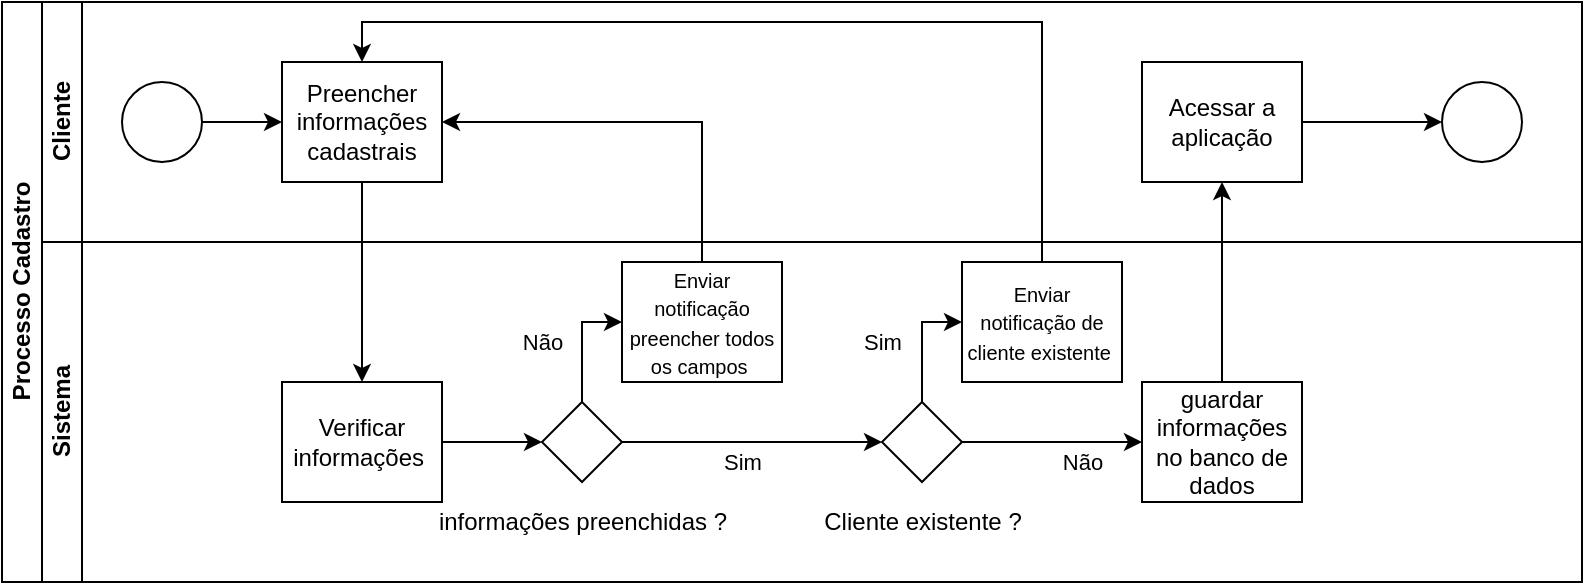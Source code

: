 <mxfile version="13.0.4" type="device"><diagram id="prtHgNgQTEPvFCAcTncT" name="Page-1"><mxGraphModel dx="852" dy="323" grid="1" gridSize="10" guides="1" tooltips="1" connect="1" arrows="1" fold="1" page="1" pageScale="1" pageWidth="827" pageHeight="1169" math="0" shadow="0"><root><mxCell id="0"/><mxCell id="1" parent="0"/><mxCell id="dNxyNK7c78bLwvsdeMH5-19" value="Processo Cadastro" style="swimlane;html=1;childLayout=stackLayout;resizeParent=1;resizeParentMax=0;horizontal=0;startSize=20;horizontalStack=0;" parent="1" vertex="1"><mxGeometry x="100" y="130" width="790" height="290" as="geometry"/></mxCell><mxCell id="v6drTb52YM7PespFEkAl-19" style="edgeStyle=orthogonalEdgeStyle;rounded=0;orthogonalLoop=1;jettySize=auto;html=1;exitX=0.5;exitY=1;exitDx=0;exitDy=0;entryX=0.5;entryY=0;entryDx=0;entryDy=0;" edge="1" parent="dNxyNK7c78bLwvsdeMH5-19" source="dNxyNK7c78bLwvsdeMH5-24" target="v6drTb52YM7PespFEkAl-18"><mxGeometry relative="1" as="geometry"/></mxCell><mxCell id="v6drTb52YM7PespFEkAl-32" style="edgeStyle=orthogonalEdgeStyle;rounded=0;orthogonalLoop=1;jettySize=auto;html=1;exitX=0.5;exitY=0;exitDx=0;exitDy=0;entryX=1;entryY=0.5;entryDx=0;entryDy=0;" edge="1" parent="dNxyNK7c78bLwvsdeMH5-19" source="v6drTb52YM7PespFEkAl-26" target="dNxyNK7c78bLwvsdeMH5-24"><mxGeometry relative="1" as="geometry"/></mxCell><mxCell id="dNxyNK7c78bLwvsdeMH5-20" value="Cliente" style="swimlane;html=1;startSize=20;horizontal=0;" parent="dNxyNK7c78bLwvsdeMH5-19" vertex="1"><mxGeometry x="20" width="770" height="120" as="geometry"/></mxCell><mxCell id="dNxyNK7c78bLwvsdeMH5-25" value="" style="edgeStyle=orthogonalEdgeStyle;rounded=0;orthogonalLoop=1;jettySize=auto;html=1;" parent="dNxyNK7c78bLwvsdeMH5-20" source="dNxyNK7c78bLwvsdeMH5-23" target="dNxyNK7c78bLwvsdeMH5-24" edge="1"><mxGeometry relative="1" as="geometry"/></mxCell><mxCell id="dNxyNK7c78bLwvsdeMH5-32" value="" style="ellipse;whiteSpace=wrap;html=1;" parent="dNxyNK7c78bLwvsdeMH5-20" vertex="1"><mxGeometry x="700" y="40" width="40" height="40" as="geometry"/></mxCell><mxCell id="v6drTb52YM7PespFEkAl-46" style="edgeStyle=orthogonalEdgeStyle;rounded=0;orthogonalLoop=1;jettySize=auto;html=1;exitX=1;exitY=0.5;exitDx=0;exitDy=0;" edge="1" parent="dNxyNK7c78bLwvsdeMH5-20" source="v6drTb52YM7PespFEkAl-38" target="dNxyNK7c78bLwvsdeMH5-32"><mxGeometry relative="1" as="geometry"/></mxCell><mxCell id="v6drTb52YM7PespFEkAl-38" value="Acessar a aplicação" style="rounded=0;whiteSpace=wrap;html=1;fontFamily=Helvetica;fontSize=12;fontColor=#000000;align=center;" vertex="1" parent="dNxyNK7c78bLwvsdeMH5-20"><mxGeometry x="550" y="30" width="80" height="60" as="geometry"/></mxCell><mxCell id="dNxyNK7c78bLwvsdeMH5-23" value="" style="ellipse;whiteSpace=wrap;html=1;" parent="dNxyNK7c78bLwvsdeMH5-20" vertex="1"><mxGeometry x="40" y="40" width="40" height="40" as="geometry"/></mxCell><mxCell id="dNxyNK7c78bLwvsdeMH5-24" value="Preencher informações cadastrais" style="rounded=0;whiteSpace=wrap;html=1;fontFamily=Helvetica;fontSize=12;fontColor=#000000;align=center;" parent="dNxyNK7c78bLwvsdeMH5-20" vertex="1"><mxGeometry x="120" y="30" width="80" height="60" as="geometry"/></mxCell><mxCell id="v6drTb52YM7PespFEkAl-45" style="edgeStyle=orthogonalEdgeStyle;rounded=0;orthogonalLoop=1;jettySize=auto;html=1;exitX=0.5;exitY=0;exitDx=0;exitDy=0;entryX=0.5;entryY=1;entryDx=0;entryDy=0;" edge="1" parent="dNxyNK7c78bLwvsdeMH5-19" source="v6drTb52YM7PespFEkAl-24" target="v6drTb52YM7PespFEkAl-38"><mxGeometry relative="1" as="geometry"/></mxCell><mxCell id="v6drTb52YM7PespFEkAl-47" style="edgeStyle=orthogonalEdgeStyle;rounded=0;orthogonalLoop=1;jettySize=auto;html=1;exitX=0.5;exitY=0;exitDx=0;exitDy=0;entryX=0.5;entryY=0;entryDx=0;entryDy=0;" edge="1" parent="dNxyNK7c78bLwvsdeMH5-19" source="v6drTb52YM7PespFEkAl-42" target="dNxyNK7c78bLwvsdeMH5-24"><mxGeometry relative="1" as="geometry"/></mxCell><mxCell id="dNxyNK7c78bLwvsdeMH5-21" value="Sistema" style="swimlane;html=1;startSize=20;horizontal=0;" parent="dNxyNK7c78bLwvsdeMH5-19" vertex="1"><mxGeometry x="20" y="120" width="770" height="170" as="geometry"/></mxCell><mxCell id="v6drTb52YM7PespFEkAl-22" style="edgeStyle=orthogonalEdgeStyle;rounded=0;orthogonalLoop=1;jettySize=auto;html=1;exitX=1;exitY=0.5;exitDx=0;exitDy=0;entryX=0;entryY=0.5;entryDx=0;entryDy=0;" edge="1" parent="dNxyNK7c78bLwvsdeMH5-21" source="v6drTb52YM7PespFEkAl-18" target="v6drTb52YM7PespFEkAl-20"><mxGeometry relative="1" as="geometry"/></mxCell><mxCell id="v6drTb52YM7PespFEkAl-31" value="Não" style="edgeStyle=orthogonalEdgeStyle;rounded=0;orthogonalLoop=1;jettySize=auto;html=1;exitX=0.5;exitY=0;exitDx=0;exitDy=0;entryX=0;entryY=0.5;entryDx=0;entryDy=0;" edge="1" parent="dNxyNK7c78bLwvsdeMH5-21" source="v6drTb52YM7PespFEkAl-20" target="v6drTb52YM7PespFEkAl-26"><mxGeometry y="20" relative="1" as="geometry"><mxPoint as="offset"/></mxGeometry></mxCell><mxCell id="v6drTb52YM7PespFEkAl-43" value="Sim" style="edgeStyle=orthogonalEdgeStyle;rounded=0;orthogonalLoop=1;jettySize=auto;html=1;exitX=0.5;exitY=0;exitDx=0;exitDy=0;entryX=0;entryY=0.5;entryDx=0;entryDy=0;" edge="1" parent="dNxyNK7c78bLwvsdeMH5-21" source="v6drTb52YM7PespFEkAl-39" target="v6drTb52YM7PespFEkAl-42"><mxGeometry y="20" relative="1" as="geometry"><Array as="points"><mxPoint x="440" y="40"/></Array><mxPoint as="offset"/></mxGeometry></mxCell><mxCell id="v6drTb52YM7PespFEkAl-44" value="Não" style="edgeStyle=orthogonalEdgeStyle;rounded=0;orthogonalLoop=1;jettySize=auto;html=1;exitX=1;exitY=0.5;exitDx=0;exitDy=0;" edge="1" parent="dNxyNK7c78bLwvsdeMH5-21" source="v6drTb52YM7PespFEkAl-39" target="v6drTb52YM7PespFEkAl-24"><mxGeometry x="0.333" y="-10" relative="1" as="geometry"><mxPoint as="offset"/></mxGeometry></mxCell><mxCell id="v6drTb52YM7PespFEkAl-42" value="&lt;font style=&quot;font-size: 10px&quot;&gt;Enviar notificação de cliente existente&amp;nbsp;&lt;/font&gt;" style="rounded=0;whiteSpace=wrap;html=1;fontFamily=Helvetica;fontSize=12;fontColor=#000000;align=center;" vertex="1" parent="dNxyNK7c78bLwvsdeMH5-21"><mxGeometry x="460" y="10" width="80" height="60" as="geometry"/></mxCell><mxCell id="v6drTb52YM7PespFEkAl-39" value="" style="rhombus;whiteSpace=wrap;html=1;" vertex="1" parent="dNxyNK7c78bLwvsdeMH5-21"><mxGeometry x="420" y="80" width="40" height="40" as="geometry"/></mxCell><mxCell id="v6drTb52YM7PespFEkAl-24" value="guardar informações no banco de dados" style="rounded=0;whiteSpace=wrap;html=1;fontFamily=Helvetica;fontSize=12;fontColor=#000000;align=center;" vertex="1" parent="dNxyNK7c78bLwvsdeMH5-21"><mxGeometry x="550" y="70" width="80" height="60" as="geometry"/></mxCell><mxCell id="v6drTb52YM7PespFEkAl-40" value="Sim" style="edgeStyle=orthogonalEdgeStyle;rounded=0;orthogonalLoop=1;jettySize=auto;html=1;exitX=1;exitY=0.5;exitDx=0;exitDy=0;" edge="1" parent="dNxyNK7c78bLwvsdeMH5-21" source="v6drTb52YM7PespFEkAl-20" target="v6drTb52YM7PespFEkAl-39"><mxGeometry x="-0.077" y="-10" relative="1" as="geometry"><mxPoint as="offset"/></mxGeometry></mxCell><mxCell id="v6drTb52YM7PespFEkAl-20" value="" style="rhombus;whiteSpace=wrap;html=1;" vertex="1" parent="dNxyNK7c78bLwvsdeMH5-21"><mxGeometry x="250" y="80" width="40" height="40" as="geometry"/></mxCell><mxCell id="v6drTb52YM7PespFEkAl-18" value="Verificar informações&amp;nbsp;" style="rounded=0;whiteSpace=wrap;html=1;fontFamily=Helvetica;fontSize=12;fontColor=#000000;align=center;" vertex="1" parent="dNxyNK7c78bLwvsdeMH5-21"><mxGeometry x="120" y="70" width="80" height="60" as="geometry"/></mxCell><mxCell id="v6drTb52YM7PespFEkAl-26" value="&lt;font style=&quot;font-size: 10px&quot;&gt;Enviar notificação preencher todos os campos&amp;nbsp;&lt;/font&gt;" style="rounded=0;whiteSpace=wrap;html=1;fontFamily=Helvetica;fontSize=12;fontColor=#000000;align=center;" vertex="1" parent="dNxyNK7c78bLwvsdeMH5-21"><mxGeometry x="290" y="10" width="80" height="60" as="geometry"/></mxCell><mxCell id="v6drTb52YM7PespFEkAl-36" value="informações preenchidas ?" style="text;html=1;align=center;verticalAlign=middle;resizable=0;points=[];autosize=1;" vertex="1" parent="dNxyNK7c78bLwvsdeMH5-21"><mxGeometry x="190" y="130" width="160" height="20" as="geometry"/></mxCell><mxCell id="v6drTb52YM7PespFEkAl-41" value="Cliente existente ?" style="text;html=1;align=center;verticalAlign=middle;resizable=0;points=[];autosize=1;" vertex="1" parent="dNxyNK7c78bLwvsdeMH5-21"><mxGeometry x="385" y="130" width="110" height="20" as="geometry"/></mxCell></root></mxGraphModel></diagram></mxfile>
